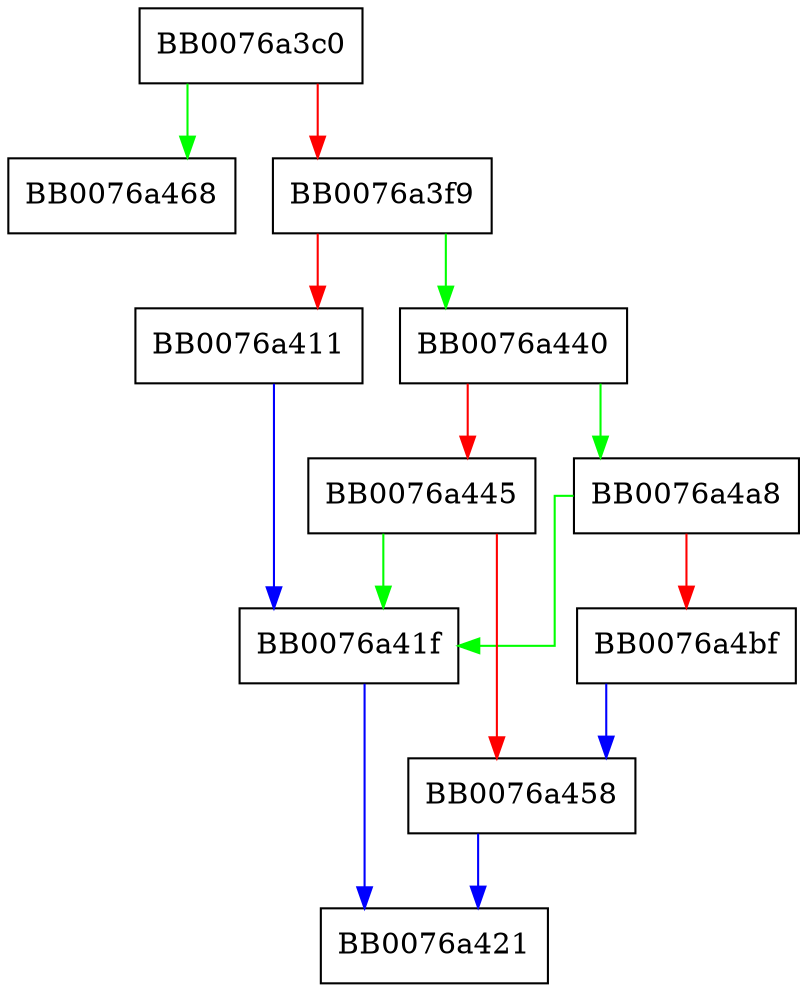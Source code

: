 digraph camellia_init_key {
  node [shape="box"];
  graph [splines=ortho];
  BB0076a3c0 -> BB0076a468 [color="green"];
  BB0076a3c0 -> BB0076a3f9 [color="red"];
  BB0076a3f9 -> BB0076a440 [color="green"];
  BB0076a3f9 -> BB0076a411 [color="red"];
  BB0076a411 -> BB0076a41f [color="blue"];
  BB0076a41f -> BB0076a421 [color="blue"];
  BB0076a440 -> BB0076a4a8 [color="green"];
  BB0076a440 -> BB0076a445 [color="red"];
  BB0076a445 -> BB0076a41f [color="green"];
  BB0076a445 -> BB0076a458 [color="red"];
  BB0076a458 -> BB0076a421 [color="blue"];
  BB0076a4a8 -> BB0076a41f [color="green"];
  BB0076a4a8 -> BB0076a4bf [color="red"];
  BB0076a4bf -> BB0076a458 [color="blue"];
}